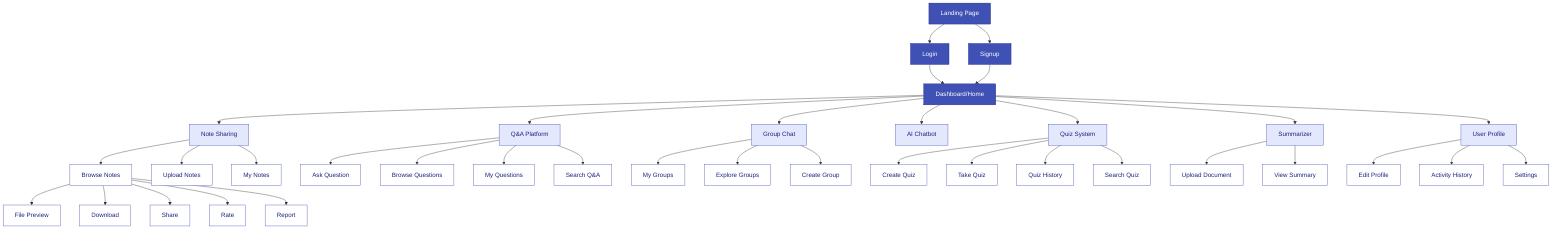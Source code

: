 graph TD
    Landing[Landing Page] --> Login[Login]
    Landing --> Signup[Signup]
    
    Login --> Dashboard[Dashboard/Home]
    Signup --> Dashboard
    
    Dashboard --> Notes[Note Sharing]
    Dashboard --> QnA[Q&A Platform]
    Dashboard --> Chat[Group Chat]
    Dashboard --> Bot[AI Chatbot]
    Dashboard --> Quiz[Quiz System]
    Dashboard --> Sum[Summarizer]
    Dashboard --> Profile[User Profile]
    
    Notes --> BrowseNotes[Browse Notes]
    Notes --> UploadNotes[Upload Notes]
    Notes --> MyNotes[My Notes]
    
    BrowseNotes --> Preview[File Preview]
    BrowseNotes --> Download[Download]
    BrowseNotes --> Share[Share]
    BrowseNotes --> Rate[Rate]
    BrowseNotes --> Report[Report]
    
    QnA --> AskQuestion[Ask Question]
    QnA --> BrowseQuestions[Browse Questions]
    QnA --> MyQuestions[My Questions]
    QnA --> Search[Search Q&A]
    
    Chat --> MyGroups[My Groups]
    Chat --> ExploreGroups[Explore Groups]
    Chat --> CreateGroup[Create Group]
    
    Quiz --> CreateQuiz[Create Quiz]
    Quiz --> TakeQuiz[Take Quiz]
    Quiz --> QuizHistory[Quiz History]
    Quiz --> SearchQuiz[Search Quiz]
    
    Sum --> UploadDoc[Upload Document]
    Sum --> ViewSummary[View Summary]
    
    Profile --> EditProfile[Edit Profile]
    Profile --> ActivityHistory[Activity History]
    Profile --> Settings[Settings]
    
    classDef primary fill:#4051B5,stroke:#1A237E,color:white
    classDef secondary fill:#E3E8FD,stroke:#4051B5,color:#1A237E
    classDef feature fill:#fff,stroke:#4051B5,color:#1A237E
    
    class Landing,Login,Signup,Dashboard primary
    class Notes,QnA,Chat,Bot,Quiz,Sum,Profile secondary
    class BrowseNotes,UploadNotes,MyNotes,Preview,Download,Share,Rate,Report,AskQuestion,BrowseQuestions,MyQuestions,Search,MyGroups,ExploreGroups,CreateGroup,CreateQuiz,TakeQuiz,QuizHistory,SearchQuiz,UploadDoc,ViewSummary,EditProfile,ActivityHistory,Settings feature